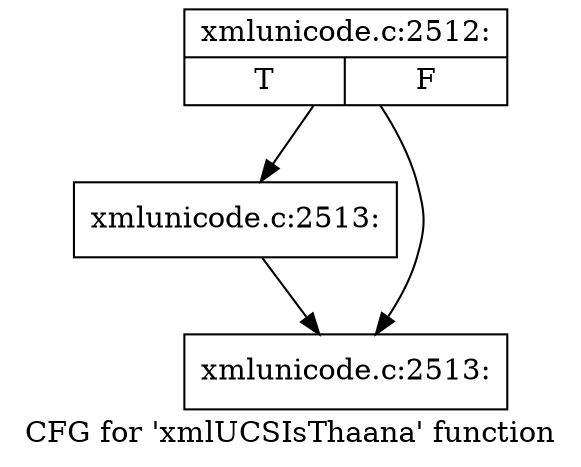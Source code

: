 digraph "CFG for 'xmlUCSIsThaana' function" {
	label="CFG for 'xmlUCSIsThaana' function";

	Node0x4e9cf50 [shape=record,label="{xmlunicode.c:2512:|{<s0>T|<s1>F}}"];
	Node0x4e9cf50 -> Node0x4e9d4e0;
	Node0x4e9cf50 -> Node0x4e9d490;
	Node0x4e9d4e0 [shape=record,label="{xmlunicode.c:2513:}"];
	Node0x4e9d4e0 -> Node0x4e9d490;
	Node0x4e9d490 [shape=record,label="{xmlunicode.c:2513:}"];
}
